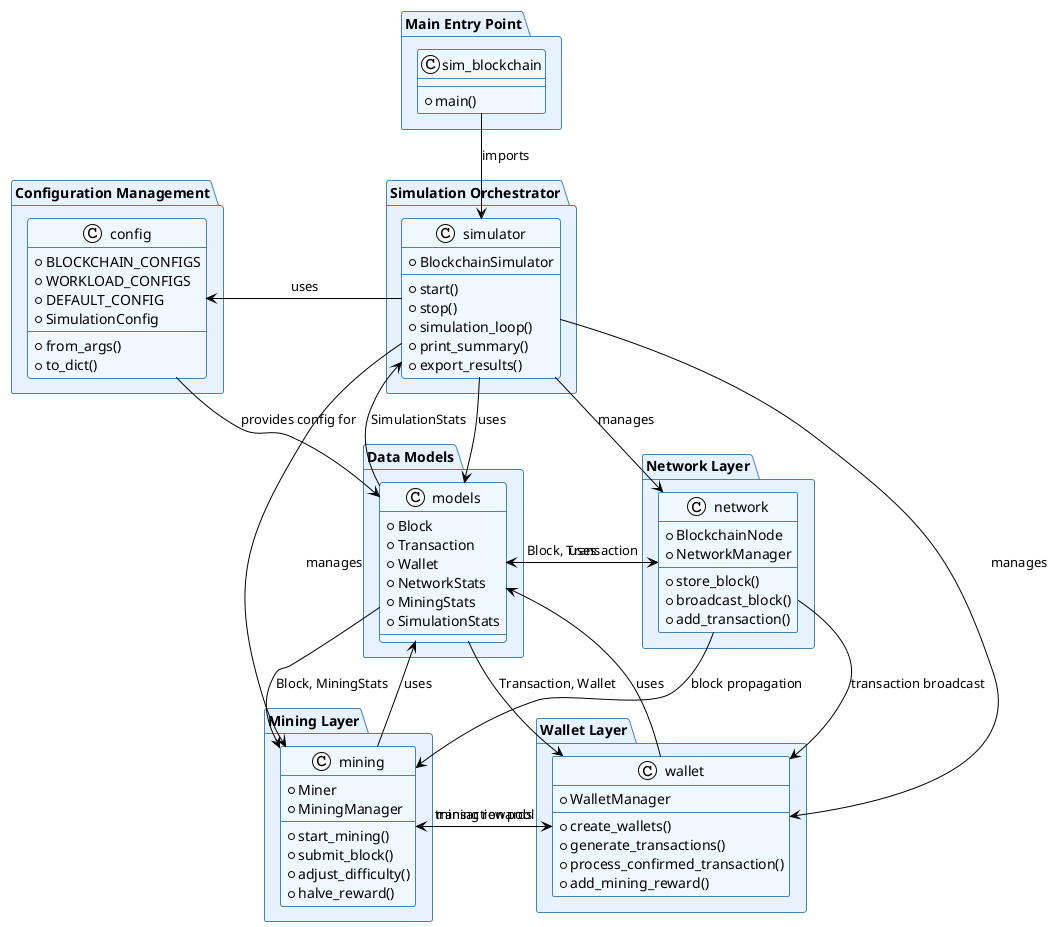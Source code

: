 @startuml Blockchain Simulation Architecture

!theme plain
skinparam backgroundColor #FFFFFF
skinparam classBackgroundColor #F0F8FF
skinparam classBorderColor #4682B4
skinparam packageBackgroundColor #E6F3FF
skinparam packageBorderColor #4682B4

package "Main Entry Point" {
    class sim_blockchain {
        +main()
    }
}

package "Configuration Management" {
    class config {
        +BLOCKCHAIN_CONFIGS
        +WORKLOAD_CONFIGS
        +DEFAULT_CONFIG
        +SimulationConfig
        +from_args()
        +to_dict()
    }
}

package "Data Models" {
    class models {
        +Block
        +Transaction
        +Wallet
        +NetworkStats
        +MiningStats
        +SimulationStats
    }
}

package "Network Layer" {
    class network {
        +BlockchainNode
        +NetworkManager
        +store_block()
        +broadcast_block()
        +add_transaction()
    }
}

package "Mining Layer" {
    class mining {
        +Miner
        +MiningManager
        +start_mining()
        +submit_block()
        +adjust_difficulty()
        +halve_reward()
    }
}

package "Wallet Layer" {
    class wallet {
        +WalletManager
        +create_wallets()
        +generate_transactions()
        +process_confirmed_transaction()
        +add_mining_reward()
    }
}

package "Simulation Orchestrator" {
    class simulator {
        +BlockchainSimulator
        +start()
        +stop()
        +simulation_loop()
        +print_summary()
        +export_results()
    }
}

' Relationships
sim_blockchain --> simulator : imports
simulator --> config : uses
simulator --> models : uses
simulator --> network : manages
simulator --> mining : manages
simulator --> wallet : manages

network --> models : uses
mining --> models : uses
wallet --> models : uses

config --> models : provides config for

' Component relationships
network --> mining : block propagation
mining --> wallet : mining rewards
wallet --> mining : transaction pool
network --> wallet : transaction broadcast

' Data flow
models --> network : Block, Transaction
models --> mining : Block, MiningStats
models --> wallet : Transaction, Wallet
models --> simulator : SimulationStats

@enduml 